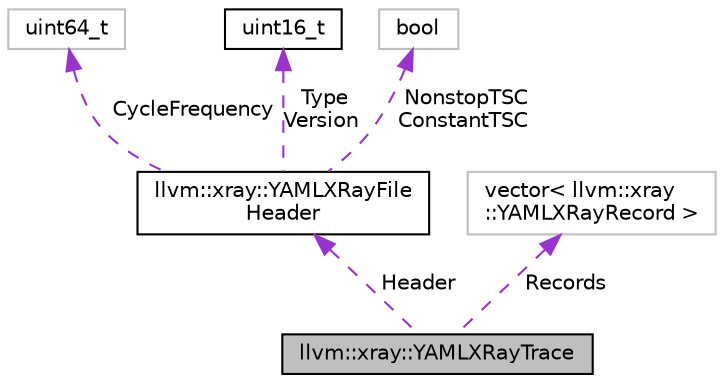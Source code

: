 digraph "llvm::xray::YAMLXRayTrace"
{
 // LATEX_PDF_SIZE
  bgcolor="transparent";
  edge [fontname="Helvetica",fontsize="10",labelfontname="Helvetica",labelfontsize="10"];
  node [fontname="Helvetica",fontsize="10",shape=record];
  Node1 [label="llvm::xray::YAMLXRayTrace",height=0.2,width=0.4,color="black", fillcolor="grey75", style="filled", fontcolor="black",tooltip=" "];
  Node2 -> Node1 [dir="back",color="darkorchid3",fontsize="10",style="dashed",label=" Header" ,fontname="Helvetica"];
  Node2 [label="llvm::xray::YAMLXRayFile\lHeader",height=0.2,width=0.4,color="black",URL="$structllvm_1_1xray_1_1YAMLXRayFileHeader.html",tooltip=" "];
  Node3 -> Node2 [dir="back",color="darkorchid3",fontsize="10",style="dashed",label=" CycleFrequency" ,fontname="Helvetica"];
  Node3 [label="uint64_t",height=0.2,width=0.4,color="grey75",tooltip=" "];
  Node4 -> Node2 [dir="back",color="darkorchid3",fontsize="10",style="dashed",label=" Type\nVersion" ,fontname="Helvetica"];
  Node4 [label="uint16_t",height=0.2,width=0.4,color="black",URL="$classuint16__t.html",tooltip=" "];
  Node5 -> Node2 [dir="back",color="darkorchid3",fontsize="10",style="dashed",label=" NonstopTSC\nConstantTSC" ,fontname="Helvetica"];
  Node5 [label="bool",height=0.2,width=0.4,color="grey75",tooltip=" "];
  Node6 -> Node1 [dir="back",color="darkorchid3",fontsize="10",style="dashed",label=" Records" ,fontname="Helvetica"];
  Node6 [label="vector\< llvm::xray\l::YAMLXRayRecord \>",height=0.2,width=0.4,color="grey75",tooltip=" "];
}

